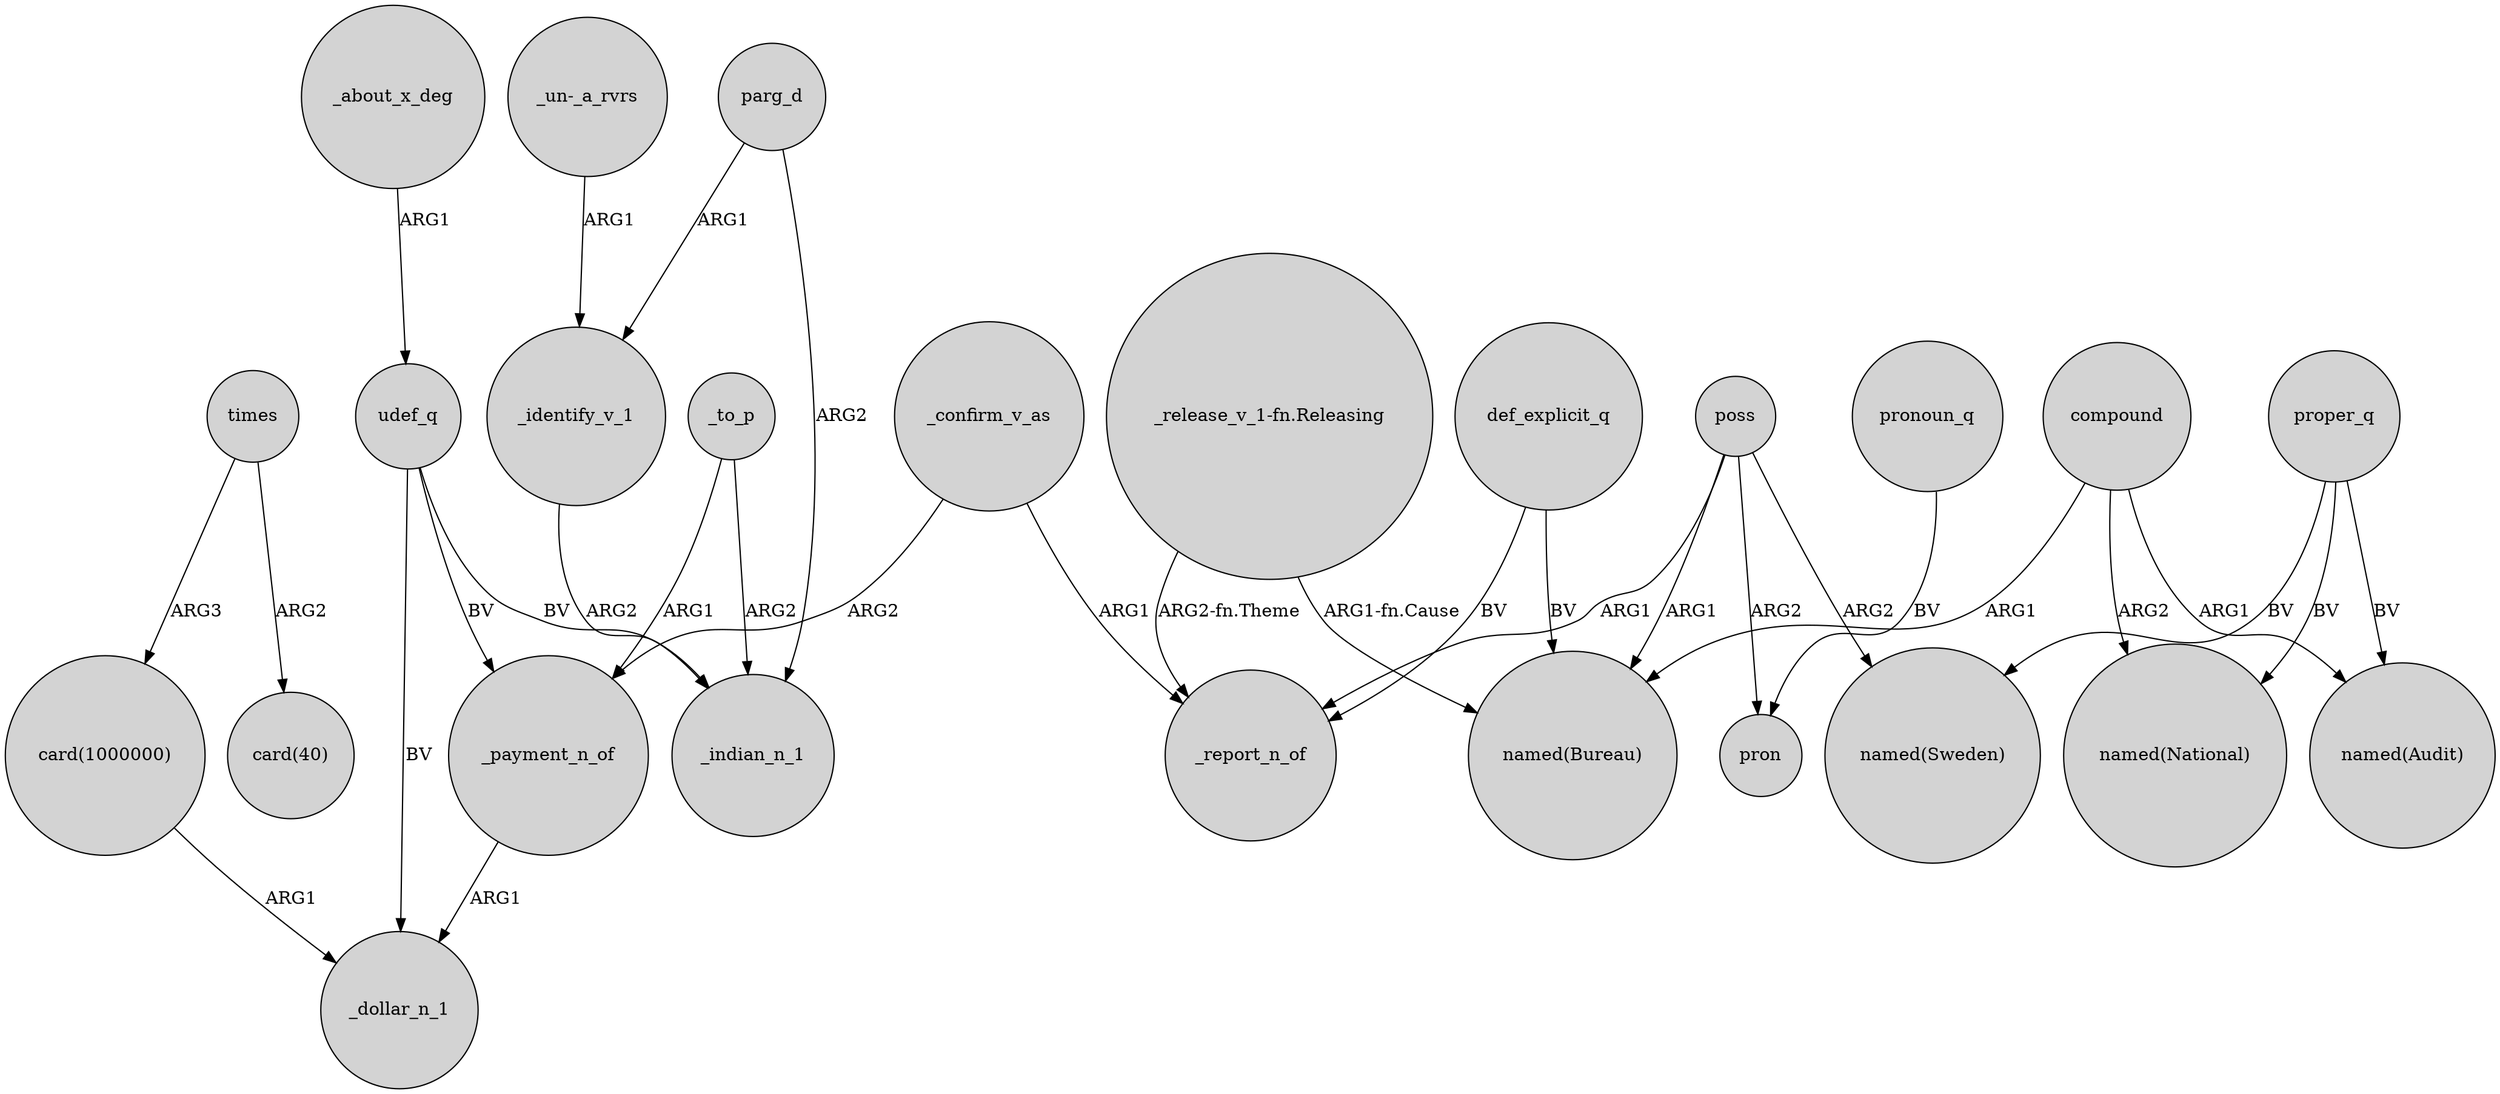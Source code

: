 digraph {
	node [shape=circle style=filled]
	_confirm_v_as -> _payment_n_of [label=ARG2]
	"card(1000000)" -> _dollar_n_1 [label=ARG1]
	poss -> pron [label=ARG2]
	_identify_v_1 -> _indian_n_1 [label=ARG2]
	poss -> "named(Sweden)" [label=ARG2]
	poss -> _report_n_of [label=ARG1]
	times -> "card(40)" [label=ARG2]
	"_release_v_1-fn.Releasing" -> _report_n_of [label="ARG2-fn.Theme"]
	"_un-_a_rvrs" -> _identify_v_1 [label=ARG1]
	parg_d -> _indian_n_1 [label=ARG2]
	proper_q -> "named(Audit)" [label=BV]
	_about_x_deg -> udef_q [label=ARG1]
	udef_q -> _payment_n_of [label=BV]
	poss -> "named(Bureau)" [label=ARG1]
	proper_q -> "named(Sweden)" [label=BV]
	parg_d -> _identify_v_1 [label=ARG1]
	compound -> "named(National)" [label=ARG2]
	def_explicit_q -> "named(Bureau)" [label=BV]
	pronoun_q -> pron [label=BV]
	_to_p -> _payment_n_of [label=ARG1]
	_confirm_v_as -> _report_n_of [label=ARG1]
	times -> "card(1000000)" [label=ARG3]
	"_release_v_1-fn.Releasing" -> "named(Bureau)" [label="ARG1-fn.Cause"]
	_payment_n_of -> _dollar_n_1 [label=ARG1]
	_to_p -> _indian_n_1 [label=ARG2]
	compound -> "named(Bureau)" [label=ARG1]
	udef_q -> _indian_n_1 [label=BV]
	proper_q -> "named(National)" [label=BV]
	compound -> "named(Audit)" [label=ARG1]
	def_explicit_q -> _report_n_of [label=BV]
	udef_q -> _dollar_n_1 [label=BV]
}
